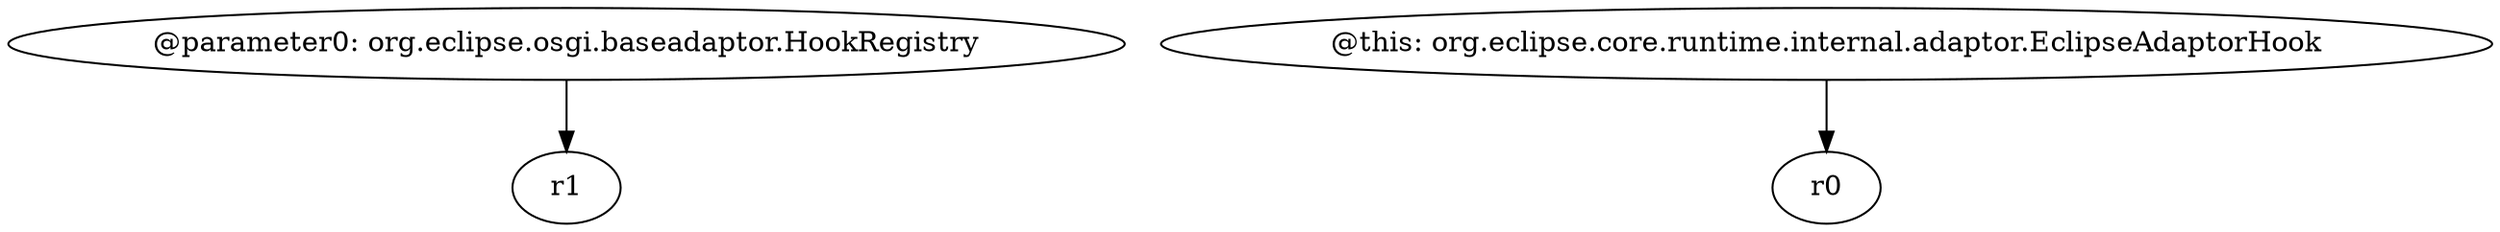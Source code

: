 digraph g {
0[label="@parameter0: org.eclipse.osgi.baseadaptor.HookRegistry"]
1[label="r1"]
0->1[label=""]
2[label="@this: org.eclipse.core.runtime.internal.adaptor.EclipseAdaptorHook"]
3[label="r0"]
2->3[label=""]
}